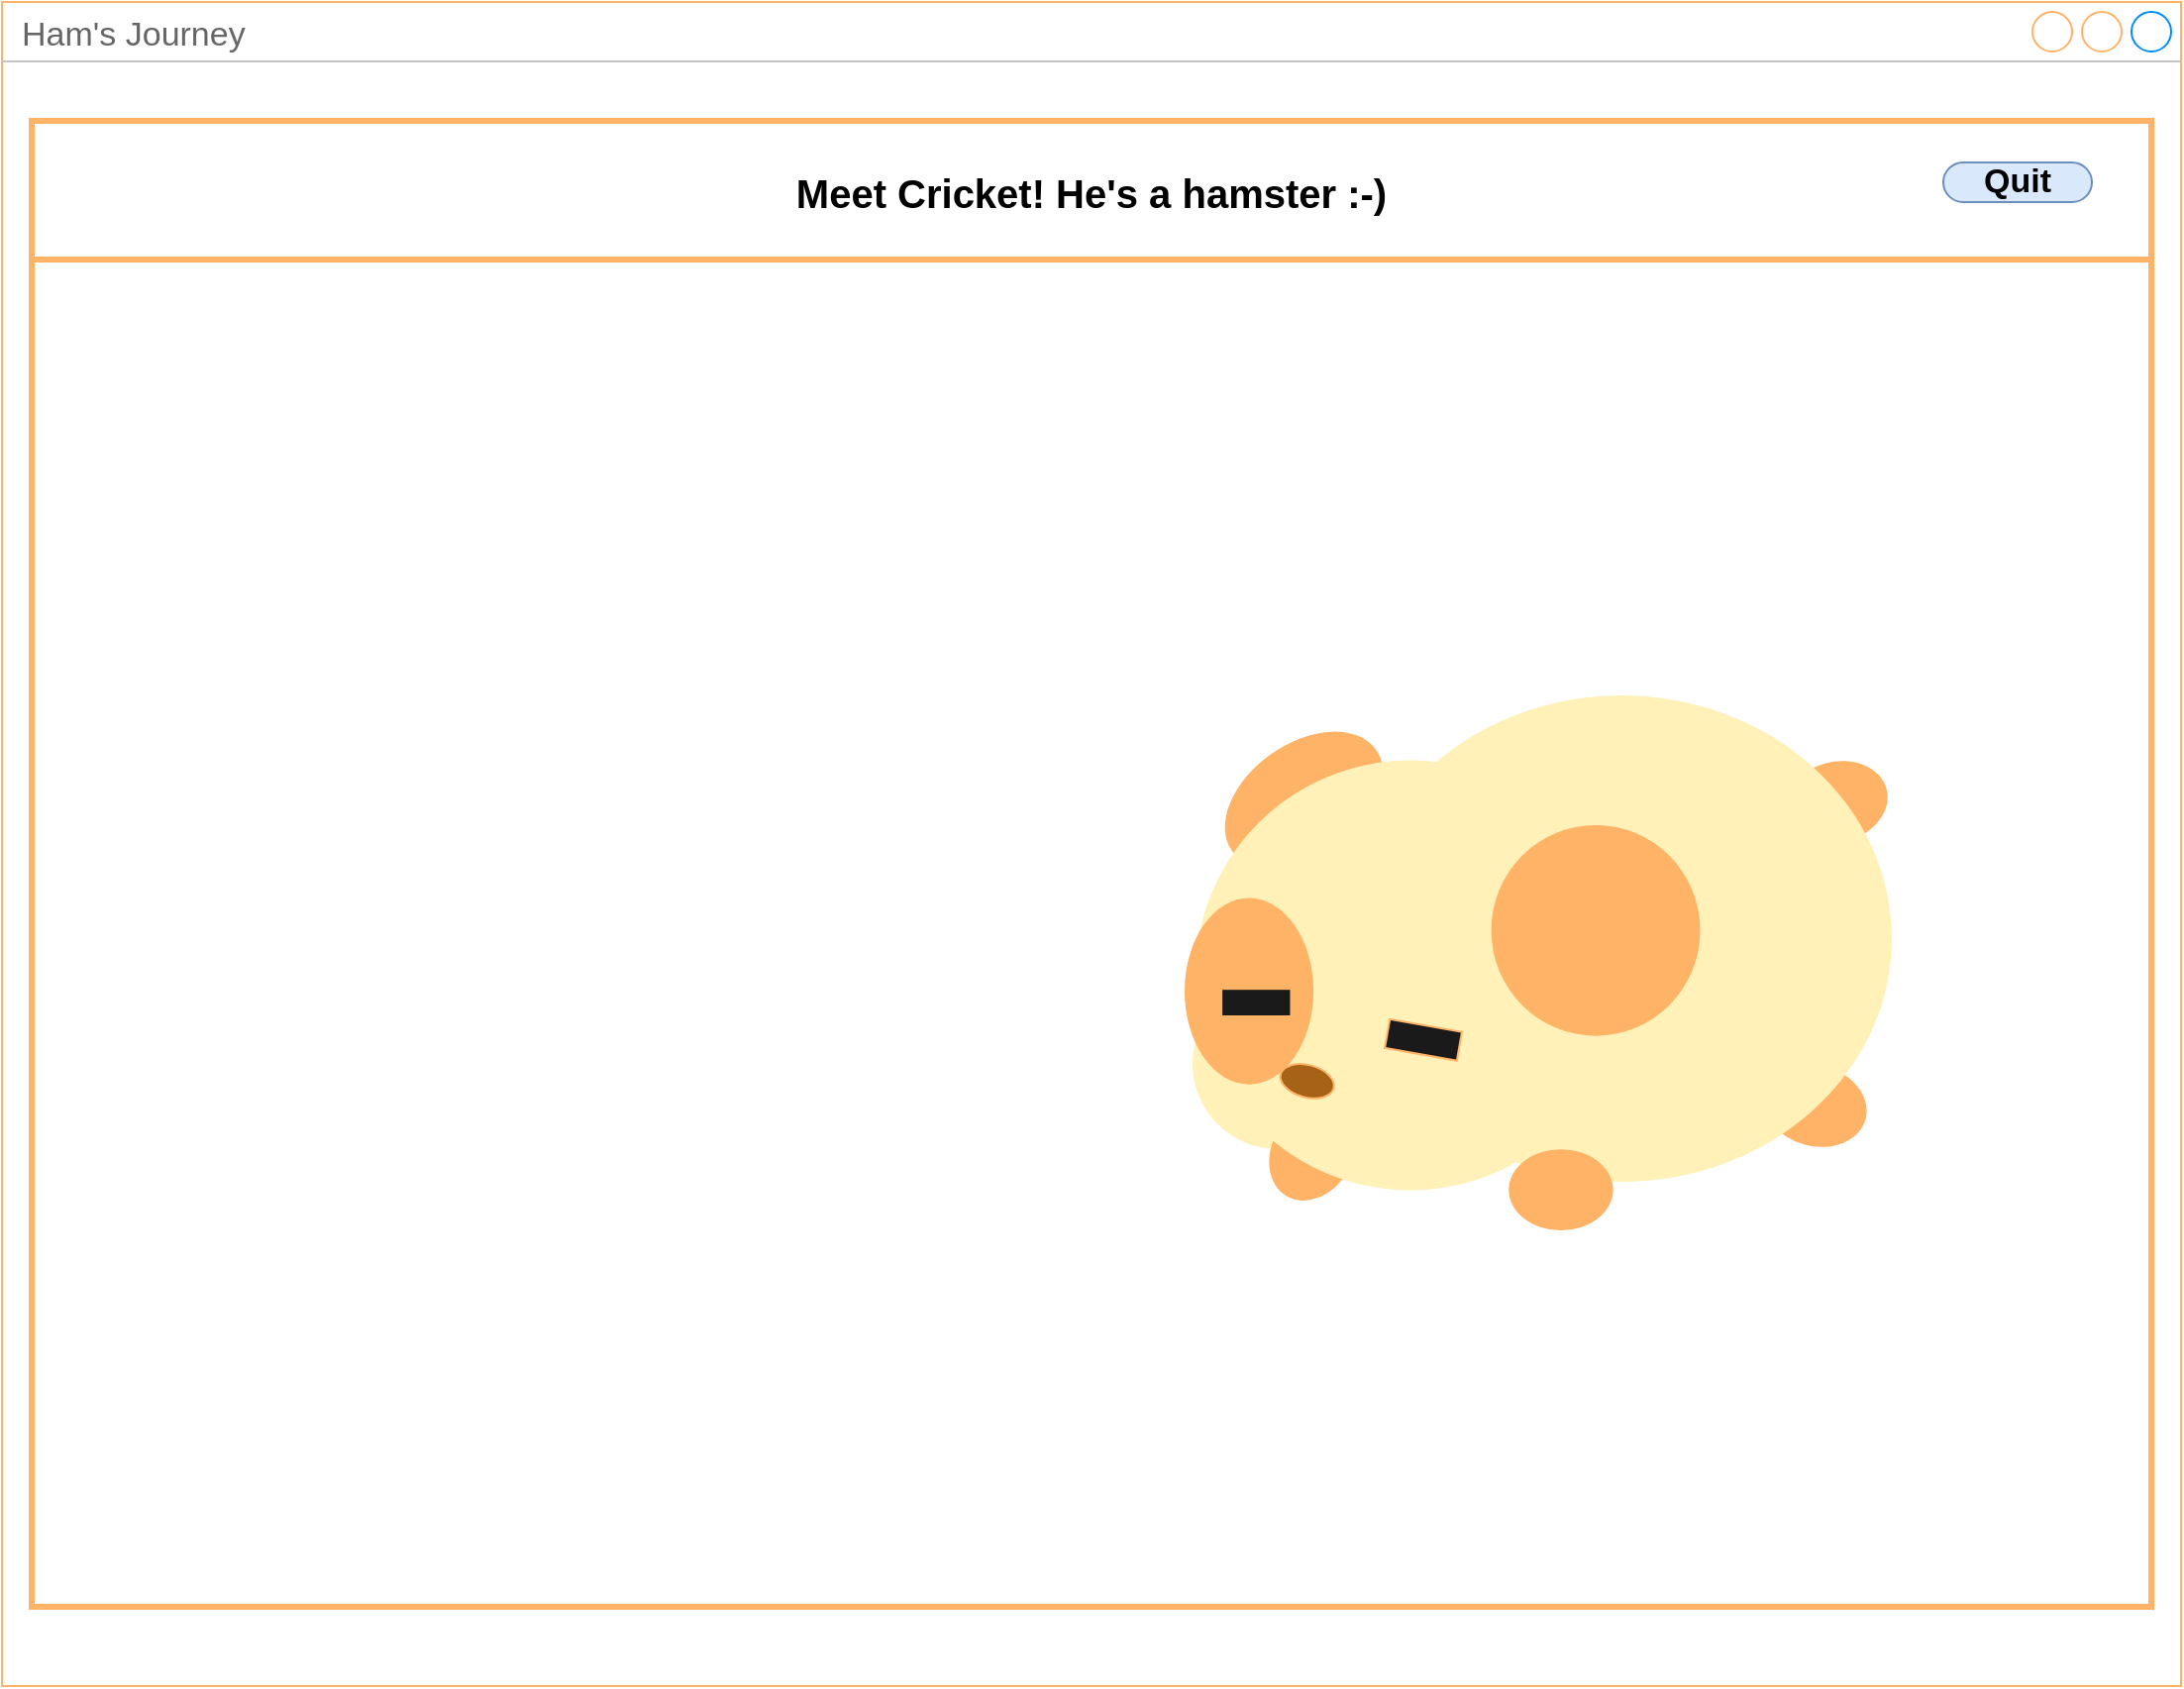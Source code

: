 <mxfile version="20.4.1" type="github" pages="2">
  <diagram name="Page-1" id="03018318-947c-dd8e-b7a3-06fadd420f32">
    <mxGraphModel dx="2076" dy="978" grid="1" gridSize="10" guides="1" tooltips="1" connect="1" arrows="1" fold="1" page="1" pageScale="1" pageWidth="1100" pageHeight="850" background="none" math="0" shadow="0">
      <root>
        <mxCell id="0" />
        <mxCell id="1" parent="0" />
        <mxCell id="c8ssR8HWYaYmJqbKQ1zU-19" value="Ham&#39;s Journey" style="strokeWidth=1;shadow=0;dashed=0;align=center;html=1;shape=mxgraph.mockup.containers.window;align=left;verticalAlign=top;spacingLeft=8;strokeColor2=#008cff;strokeColor3=#c4c4c4;fontColor=#666666;mainText=;fontSize=17;labelBackgroundColor=none;strokeColor=#FFB366;fillColor=none;" vertex="1" parent="1">
          <mxGeometry width="1100" height="850" as="geometry" />
        </mxCell>
        <mxCell id="c8ssR8HWYaYmJqbKQ1zU-15" value="" style="group" vertex="1" connectable="0" parent="1">
          <mxGeometry x="597" y="350" width="360" height="270" as="geometry" />
        </mxCell>
        <mxCell id="AT5A6iO6WScRpfE4_XMj-1" value="" style="ellipse;whiteSpace=wrap;html=1;aspect=fixed;shadow=0;strokeColor=none;strokeWidth=3;fillColor=#FFF1B8;" vertex="1" parent="c8ssR8HWYaYmJqbKQ1zU-15">
          <mxGeometry x="4" y="142.73" width="86.27" height="86.27" as="geometry" />
        </mxCell>
        <mxCell id="c8ssR8HWYaYmJqbKQ1zU-13" value="" style="ellipse;whiteSpace=wrap;html=1;fillColor=#FFB366;strokeColor=none;rotation=-15;" vertex="1" parent="c8ssR8HWYaYmJqbKQ1zU-15">
          <mxGeometry x="302.469" y="33.545" width="52.738" height="40.942" as="geometry" />
        </mxCell>
        <mxCell id="c8ssR8HWYaYmJqbKQ1zU-12" value="" style="ellipse;whiteSpace=wrap;html=1;fillColor=#FFB366;strokeColor=none;rotation=120;" vertex="1" parent="c8ssR8HWYaYmJqbKQ1zU-15">
          <mxGeometry x="38.393" y="209.455" width="52.738" height="40.942" as="geometry" />
        </mxCell>
        <mxCell id="c8ssR8HWYaYmJqbKQ1zU-11" value="" style="ellipse;whiteSpace=wrap;html=1;fillColor=#FFB366;strokeColor=none;rotation=15;" vertex="1" parent="c8ssR8HWYaYmJqbKQ1zU-15">
          <mxGeometry x="291.921" y="186.545" width="52.738" height="40.942" as="geometry" />
        </mxCell>
        <mxCell id="c8ssR8HWYaYmJqbKQ1zU-5" value="" style="ellipse;whiteSpace=wrap;html=1;fillColor=#FFB366;rotation=-35;strokeColor=none;" vertex="1" parent="c8ssR8HWYaYmJqbKQ1zU-15">
          <mxGeometry x="15.839" y="24.284" width="88.846" height="57.273" as="geometry" />
        </mxCell>
        <mxCell id="c8ssR8HWYaYmJqbKQ1zU-1" value="" style="ellipse;whiteSpace=wrap;html=1;aspect=fixed;fillColor=#FFF1B8;strokeColor=none;" vertex="1" parent="c8ssR8HWYaYmJqbKQ1zU-15">
          <mxGeometry x="5.379" y="32.727" width="217.033" height="217.033" as="geometry" />
        </mxCell>
        <mxCell id="c8ssR8HWYaYmJqbKQ1zU-2" value="" style="ellipse;whiteSpace=wrap;html=1;fillColor=#FFF1B8;strokeColor=none;" vertex="1" parent="c8ssR8HWYaYmJqbKQ1zU-15">
          <mxGeometry x="84.486" width="272.479" height="245.455" as="geometry" />
        </mxCell>
        <mxCell id="c8ssR8HWYaYmJqbKQ1zU-4" value="" style="ellipse;whiteSpace=wrap;html=1;fillColor=#FFB366;strokeColor=none;" vertex="1" parent="c8ssR8HWYaYmJqbKQ1zU-15">
          <mxGeometry x="163.593" y="229.091" width="52.738" height="40.909" as="geometry" />
        </mxCell>
        <mxCell id="c8ssR8HWYaYmJqbKQ1zU-6" value="" style="ellipse;whiteSpace=wrap;html=1;fillColor=#FFB366;strokeColor=none;" vertex="1" parent="c8ssR8HWYaYmJqbKQ1zU-15">
          <mxGeometry x="154.803" y="65.455" width="105.476" height="106.364" as="geometry" />
        </mxCell>
        <mxCell id="c8ssR8HWYaYmJqbKQ1zU-7" value="" style="rounded=0;whiteSpace=wrap;html=1;strokeColor=#FFB366;fillColor=#1A1A1A;rotation=-80;direction=south;" vertex="1" parent="c8ssR8HWYaYmJqbKQ1zU-15">
          <mxGeometry x="113.16" y="155.451" width="14.727" height="36.916" as="geometry" />
        </mxCell>
        <mxCell id="c8ssR8HWYaYmJqbKQ1zU-9" value="" style="ellipse;whiteSpace=wrap;html=1;fillColor=#FFB366;strokeColor=none;rotation=0;" vertex="1" parent="c8ssR8HWYaYmJqbKQ1zU-15">
          <mxGeometry y="102.273" width="65.043" height="94.058" as="geometry" />
        </mxCell>
        <mxCell id="c8ssR8HWYaYmJqbKQ1zU-8" value="" style="rounded=0;whiteSpace=wrap;html=1;strokeColor=#FFB366;fillColor=#1A1A1A;rotation=-90;direction=south;" vertex="1" parent="c8ssR8HWYaYmJqbKQ1zU-15">
          <mxGeometry x="29.188" y="137.466" width="13.909" height="35.159" as="geometry" />
        </mxCell>
        <mxCell id="c8ssR8HWYaYmJqbKQ1zU-10" value="" style="ellipse;whiteSpace=wrap;html=1;strokeColor=#FFB366;fillColor=#A66216;rotation=15;" vertex="1" parent="c8ssR8HWYaYmJqbKQ1zU-15">
          <mxGeometry x="48.062" y="186.545" width="27.635" height="16.364" as="geometry" />
        </mxCell>
        <mxCell id="c8ssR8HWYaYmJqbKQ1zU-21" value="Meet Cricket! He&#39;s a hamster :-)" style="swimlane;strokeColor=#FFB366;fillColor=none;startSize=70;swimlaneLine=1;shadow=0;strokeWidth=3;dropTarget=1;collapsible=1;expand=1;labelBackgroundColor=none;fontSize=20;" vertex="1" parent="1">
          <mxGeometry x="15" y="60" width="1070" height="750" as="geometry">
            <mxRectangle x="15" y="60" width="140" height="70" as="alternateBounds" />
          </mxGeometry>
        </mxCell>
        <mxCell id="c8ssR8HWYaYmJqbKQ1zU-22" value="Quit" style="strokeWidth=1;shadow=0;dashed=0;align=center;html=1;shape=mxgraph.mockup.buttons.button;strokeColor=#6c8ebf;mainText=;buttonStyle=round;fontSize=17;fontStyle=1;fillColor=#dae8fc;whiteSpace=wrap;" vertex="1" parent="c8ssR8HWYaYmJqbKQ1zU-21">
          <mxGeometry x="965" y="21" width="75" height="20" as="geometry" />
        </mxCell>
      </root>
    </mxGraphModel>
  </diagram>
  <diagram name="Copy of Page-1" id="1Qo9HZsK-VYv_XUSIorj">
    <mxGraphModel dx="2076" dy="978" grid="1" gridSize="10" guides="1" tooltips="1" connect="1" arrows="1" fold="1" page="1" pageScale="1" pageWidth="1100" pageHeight="850" background="none" math="0" shadow="0">
      <root>
        <mxCell id="-maqr8Acb1NfEdSjYdDu-0" />
        <mxCell id="-maqr8Acb1NfEdSjYdDu-1" parent="-maqr8Acb1NfEdSjYdDu-0" />
        <mxCell id="-maqr8Acb1NfEdSjYdDu-2" value="Ham&#39;s Journey" style="strokeWidth=1;shadow=0;dashed=0;align=center;html=1;shape=mxgraph.mockup.containers.window;align=left;verticalAlign=top;spacingLeft=8;strokeColor2=#008cff;strokeColor3=#c4c4c4;fontColor=#666666;mainText=;fontSize=17;labelBackgroundColor=none;strokeColor=#FFB366;fillColor=none;" vertex="1" parent="-maqr8Acb1NfEdSjYdDu-1">
          <mxGeometry width="1100" height="850" as="geometry" />
        </mxCell>
        <mxCell id="KucGIDIPe00vnrg-9KAc-2" value="" style="group;noLabel=0;" vertex="1" connectable="0" parent="-maqr8Acb1NfEdSjYdDu-1">
          <mxGeometry x="15" y="60" width="1070" height="750" as="geometry" />
        </mxCell>
        <mxCell id="-maqr8Acb1NfEdSjYdDu-3" value="" style="group" vertex="1" connectable="0" parent="KucGIDIPe00vnrg-9KAc-2">
          <mxGeometry x="680" y="382" width="259" height="180" as="geometry" />
        </mxCell>
        <mxCell id="-maqr8Acb1NfEdSjYdDu-4" value="" style="ellipse;whiteSpace=wrap;html=1;fillColor=#FFB366;strokeColor=none;rotation=-15;" vertex="1" parent="-maqr8Acb1NfEdSjYdDu-3">
          <mxGeometry x="217.61" y="22.364" width="37.942" height="27.295" as="geometry" />
        </mxCell>
        <mxCell id="-maqr8Acb1NfEdSjYdDu-7" value="" style="ellipse;whiteSpace=wrap;html=1;fillColor=#FFB366;rotation=-35;strokeColor=none;" vertex="1" parent="-maqr8Acb1NfEdSjYdDu-3">
          <mxGeometry x="11.395" y="16.189" width="63.919" height="38.182" as="geometry" />
        </mxCell>
        <mxCell id="-maqr8Acb1NfEdSjYdDu-9" value="" style="ellipse;whiteSpace=wrap;html=1;fillColor=#FFF1B8;strokeColor=none;" vertex="1" parent="-maqr8Acb1NfEdSjYdDu-3">
          <mxGeometry x="60.783" width="196.033" height="163.636" as="geometry" />
        </mxCell>
        <mxCell id="KucGIDIPe00vnrg-9KAc-1" value="" style="group" vertex="1" connectable="0" parent="-maqr8Acb1NfEdSjYdDu-3">
          <mxGeometry y="21.818" width="251.128" height="158.182" as="geometry" />
        </mxCell>
        <mxCell id="Do4nza-9CfeMZmuSoAG6-0" value="" style="ellipse;whiteSpace=wrap;html=1;aspect=fixed;shadow=0;strokeColor=none;strokeWidth=3;fillColor=#FFF1B8;fontStyle=1" vertex="1" parent="KucGIDIPe00vnrg-9KAc-1">
          <mxGeometry x="2.712" y="74.328" width="46.696" height="46.696" as="geometry" />
        </mxCell>
        <mxCell id="-maqr8Acb1NfEdSjYdDu-5" value="" style="ellipse;whiteSpace=wrap;html=1;fillColor=#FFB366;strokeColor=none;rotation=120;" vertex="1" parent="KucGIDIPe00vnrg-9KAc-1">
          <mxGeometry x="27.622" y="117.818" width="37.942" height="27.295" as="geometry" />
        </mxCell>
        <mxCell id="-maqr8Acb1NfEdSjYdDu-6" value="" style="ellipse;whiteSpace=wrap;html=1;fillColor=#FFB366;strokeColor=none;rotation=15;" vertex="1" parent="KucGIDIPe00vnrg-9KAc-1">
          <mxGeometry x="210.021" y="102.545" width="37.942" height="27.295" as="geometry" />
        </mxCell>
        <mxCell id="-maqr8Acb1NfEdSjYdDu-8" value="" style="ellipse;whiteSpace=wrap;html=1;aspect=fixed;fillColor=#FFF1B8;strokeColor=none;" vertex="1" parent="KucGIDIPe00vnrg-9KAc-1">
          <mxGeometry x="6.87" width="140" height="140" as="geometry" />
        </mxCell>
        <mxCell id="-maqr8Acb1NfEdSjYdDu-10" value="" style="ellipse;whiteSpace=wrap;html=1;fillColor=#FFB366;strokeColor=none;" vertex="1" parent="KucGIDIPe00vnrg-9KAc-1">
          <mxGeometry x="117.696" y="130.909" width="37.942" height="27.273" as="geometry" />
        </mxCell>
        <mxCell id="-maqr8Acb1NfEdSjYdDu-11" value="" style="ellipse;whiteSpace=wrap;html=1;fillColor=#FFB366;strokeColor=none;" vertex="1" parent="KucGIDIPe00vnrg-9KAc-1">
          <mxGeometry x="120" y="21.82" width="67.26" height="68.18" as="geometry" />
        </mxCell>
        <mxCell id="-maqr8Acb1NfEdSjYdDu-12" value="" style="rounded=0;whiteSpace=wrap;html=1;strokeColor=#FFB366;fillColor=#1A1A1A;rotation=-90;" vertex="1" parent="KucGIDIPe00vnrg-9KAc-1">
          <mxGeometry x="73.43" y="90.545" width="26.559" height="9.818" as="geometry" />
        </mxCell>
        <mxCell id="-maqr8Acb1NfEdSjYdDu-13" value="" style="ellipse;whiteSpace=wrap;html=1;fillColor=#FFB366;strokeColor=none;rotation=0;" vertex="1" parent="KucGIDIPe00vnrg-9KAc-1">
          <mxGeometry y="46.364" width="46.795" height="62.705" as="geometry" />
        </mxCell>
        <mxCell id="-maqr8Acb1NfEdSjYdDu-14" value="" style="rounded=0;whiteSpace=wrap;html=1;strokeColor=#FFB366;fillColor=#1A1A1A;rotation=-90;" vertex="1" parent="KucGIDIPe00vnrg-9KAc-1">
          <mxGeometry x="13.356" y="76.909" width="25.295" height="9.273" as="geometry" />
        </mxCell>
        <mxCell id="-maqr8Acb1NfEdSjYdDu-15" value="" style="ellipse;whiteSpace=wrap;html=1;strokeColor=#FFB366;fillColor=#A66216;rotation=15;" vertex="1" parent="KucGIDIPe00vnrg-9KAc-1">
          <mxGeometry x="34.578" y="102.545" width="19.882" height="10.909" as="geometry" />
        </mxCell>
        <mxCell id="-maqr8Acb1NfEdSjYdDu-16" value="Meet Cricket! He&#39;s a hamster :-) " style="swimlane;strokeColor=#FFB366;fillColor=none;startSize=70;swimlaneLine=1;shadow=0;strokeWidth=3;dropTarget=1;collapsible=1;expand=1;fontSize=20;" vertex="1" parent="KucGIDIPe00vnrg-9KAc-2">
          <mxGeometry width="1070" height="750" as="geometry">
            <mxRectangle x="15" y="60" width="140" height="70" as="alternateBounds" />
          </mxGeometry>
        </mxCell>
        <mxCell id="-maqr8Acb1NfEdSjYdDu-17" value="Quit" style="strokeWidth=1;shadow=0;dashed=0;align=center;html=1;shape=mxgraph.mockup.buttons.button;strokeColor=#6c8ebf;mainText=;buttonStyle=round;fontSize=17;fontStyle=1;fillColor=#dae8fc;whiteSpace=wrap;" vertex="1" parent="-maqr8Acb1NfEdSjYdDu-16">
          <mxGeometry x="965" y="21" width="75" height="20" as="geometry" />
        </mxCell>
        <mxCell id="KucGIDIPe00vnrg-9KAc-0" value="Cricket is on the hunt for treats! He is at [X: ] location!" style="rounded=0;whiteSpace=wrap;html=1;shadow=0;labelBackgroundColor=none;strokeColor=#FFF1B8;strokeWidth=3;fontSize=20;fillColor=#ABDAF5;" vertex="1" parent="-maqr8Acb1NfEdSjYdDu-16">
          <mxGeometry x="178" y="90" width="715" height="60" as="geometry" />
        </mxCell>
        <mxCell id="KucGIDIPe00vnrg-9KAc-3" value="Using classes ellipses and rectangle from javafx shapes package, I will make a Hamster" style="text;html=1;strokeColor=none;fillColor=none;align=center;verticalAlign=middle;whiteSpace=wrap;rounded=0;shadow=0;labelBackgroundColor=none;strokeWidth=3;fontSize=20;" vertex="1" parent="-maqr8Acb1NfEdSjYdDu-16">
          <mxGeometry x="428" y="520" width="215" height="30" as="geometry" />
        </mxCell>
        <mxCell id="KucGIDIPe00vnrg-9KAc-5" value="" style="rounded=1;whiteSpace=wrap;html=1;shadow=0;labelBackgroundColor=none;strokeColor=none;strokeWidth=3;fontSize=20;fillColor=#1A1A1A;rotation=15;arcSize=50;" vertex="1" parent="-maqr8Acb1NfEdSjYdDu-16">
          <mxGeometry x="599.3" y="401.43" width="57" height="10" as="geometry" />
        </mxCell>
        <mxCell id="KucGIDIPe00vnrg-9KAc-8" value="" style="rounded=1;whiteSpace=wrap;html=1;shadow=0;labelBackgroundColor=none;strokeColor=none;strokeWidth=3;fontSize=20;fillColor=#1A1A1A;rotation=45;arcSize=50;" vertex="1" parent="-maqr8Acb1NfEdSjYdDu-16">
          <mxGeometry x="617" y="368" width="57" height="10" as="geometry" />
        </mxCell>
        <mxCell id="KucGIDIPe00vnrg-9KAc-9" value="" style="rounded=1;whiteSpace=wrap;html=1;shadow=0;labelBackgroundColor=none;strokeColor=none;strokeWidth=3;fontSize=20;fillColor=#1A1A1A;rotation=75;arcSize=50;" vertex="1" parent="-maqr8Acb1NfEdSjYdDu-16">
          <mxGeometry x="653.3" y="352" width="57" height="10" as="geometry" />
        </mxCell>
        <mxCell id="KucGIDIPe00vnrg-9KAc-10" value="when key is pressed, hamster will stop and be &quot;alert!&quot;" style="text;html=1;strokeColor=none;fillColor=none;align=center;verticalAlign=middle;whiteSpace=wrap;rounded=0;shadow=0;labelBackgroundColor=none;strokeWidth=3;fontSize=20;" vertex="1" parent="-maqr8Acb1NfEdSjYdDu-16">
          <mxGeometry x="735" y="290" width="175" height="30" as="geometry" />
        </mxCell>
        <mxCell id="KucGIDIPe00vnrg-9KAc-14" value="Button to quit, [found in: package: javafx.scene.control]&lt;br&gt;class:createButtonPane&lt;br&gt;" style="text;html=1;strokeColor=none;fillColor=none;align=center;verticalAlign=middle;whiteSpace=wrap;rounded=0;" vertex="1" parent="-maqr8Acb1NfEdSjYdDu-16">
          <mxGeometry x="965" y="90" width="69.5" height="30" as="geometry" />
        </mxCell>
        <mxCell id="KucGIDIPe00vnrg-9KAc-15" value="Going to create two instances of my createLabelPane class in order to have a top and bottom pane" style="text;html=1;strokeColor=none;fillColor=none;align=center;verticalAlign=middle;whiteSpace=wrap;rounded=0;" vertex="1" parent="-maqr8Acb1NfEdSjYdDu-16">
          <mxGeometry x="205" y="570" width="60" height="30" as="geometry" />
        </mxCell>
        <mxCell id="KucGIDIPe00vnrg-9KAc-11" value="&lt;font style=&quot;font-size: 14px;&quot;&gt;Using a BorderPane and thinking of leaving left and right blank so its just the top, center, and the bottom [found in: package javafx.scene.layout] --&amp;gt; classes: Border Pane and createButtonPane will live within PaneOrganizer class&lt;/font&gt;" style="text;html=1;strokeColor=none;fillColor=none;align=center;verticalAlign=middle;whiteSpace=wrap;rounded=0;" vertex="1" parent="-maqr8Acb1NfEdSjYdDu-1">
          <mxGeometry x="70" y="240" width="150" height="174" as="geometry" />
        </mxCell>
        <mxCell id="KucGIDIPe00vnrg-9KAc-13" value="To stop Cricket, press spacebar!" style="rounded=0;whiteSpace=wrap;html=1;shadow=0;labelBackgroundColor=none;strokeColor=#FFF1B8;strokeWidth=3;fontSize=20;fillColor=#ABDAF5;" vertex="1" parent="-maqr8Acb1NfEdSjYdDu-1">
          <mxGeometry x="193" y="730" width="715" height="60" as="geometry" />
        </mxCell>
      </root>
    </mxGraphModel>
  </diagram>
</mxfile>
